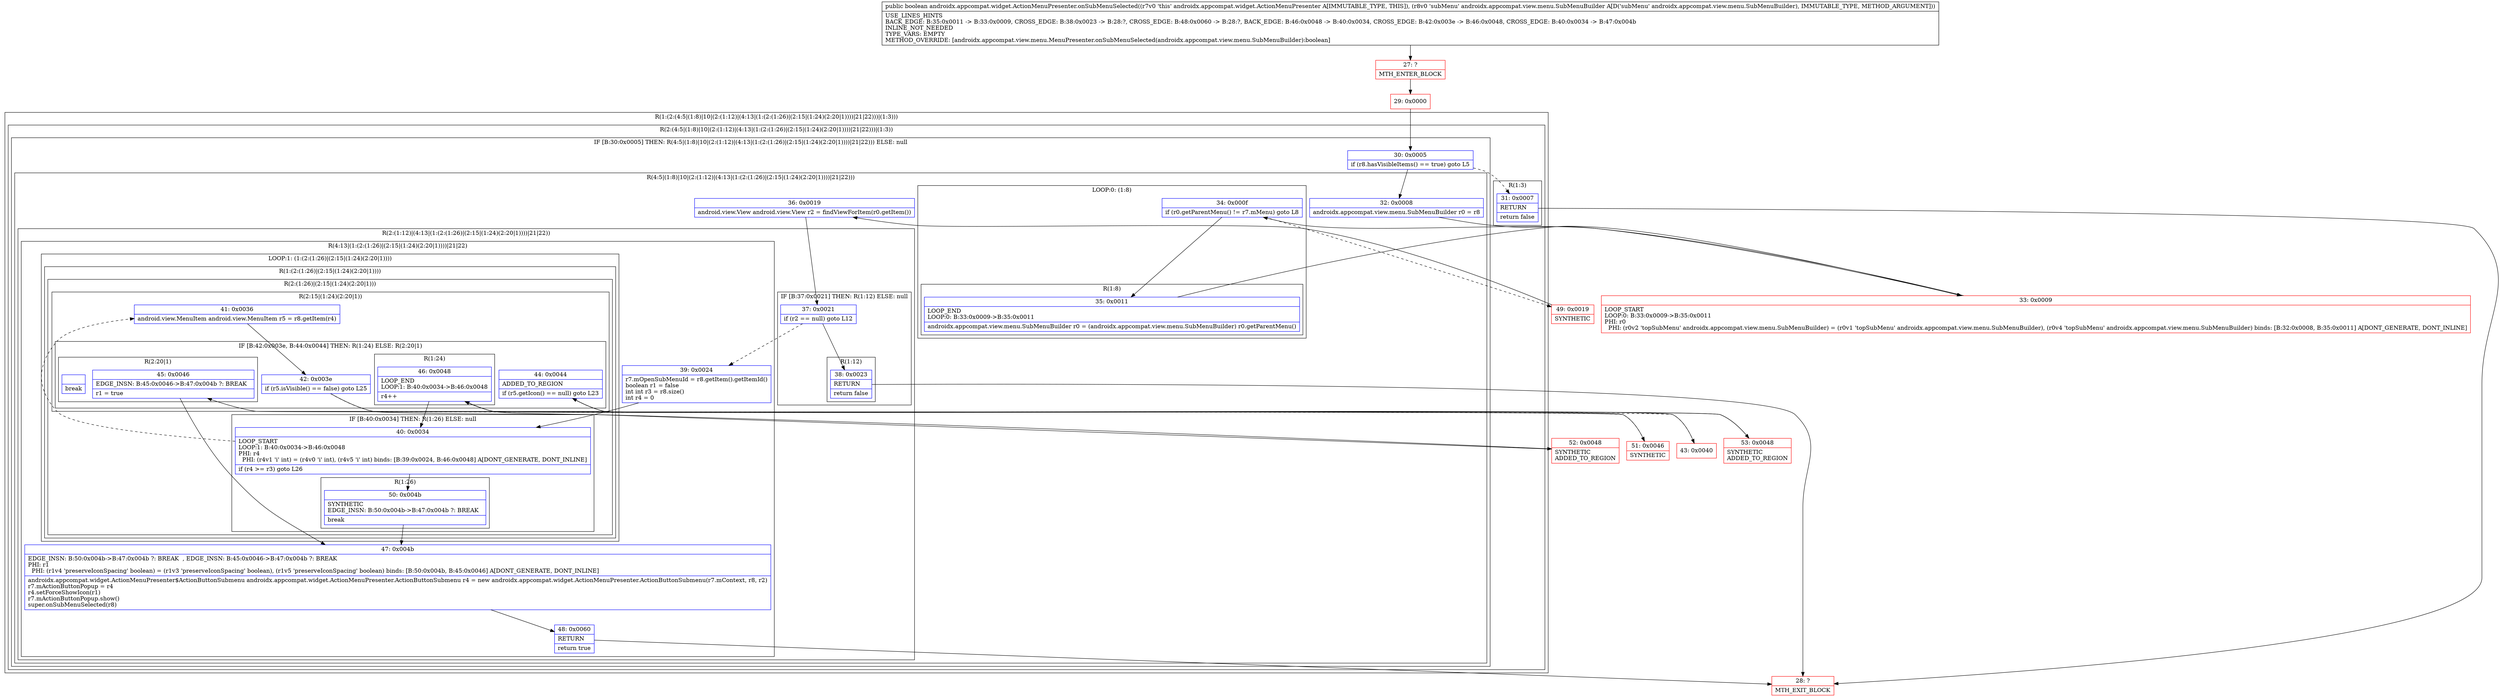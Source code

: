 digraph "CFG forandroidx.appcompat.widget.ActionMenuPresenter.onSubMenuSelected(Landroidx\/appcompat\/view\/menu\/SubMenuBuilder;)Z" {
subgraph cluster_Region_1962345970 {
label = "R(1:(2:(4:5|(1:8)|10|(2:(1:12)|(4:13|(1:(2:(1:26)|(2:15|(1:24)(2:20|1))))|21|22)))|(1:3)))";
node [shape=record,color=blue];
subgraph cluster_Region_1071684076 {
label = "R(2:(4:5|(1:8)|10|(2:(1:12)|(4:13|(1:(2:(1:26)|(2:15|(1:24)(2:20|1))))|21|22)))|(1:3))";
node [shape=record,color=blue];
subgraph cluster_IfRegion_1641100265 {
label = "IF [B:30:0x0005] THEN: R(4:5|(1:8)|10|(2:(1:12)|(4:13|(1:(2:(1:26)|(2:15|(1:24)(2:20|1))))|21|22))) ELSE: null";
node [shape=record,color=blue];
Node_30 [shape=record,label="{30\:\ 0x0005|if (r8.hasVisibleItems() == true) goto L5\l}"];
subgraph cluster_Region_218533403 {
label = "R(4:5|(1:8)|10|(2:(1:12)|(4:13|(1:(2:(1:26)|(2:15|(1:24)(2:20|1))))|21|22)))";
node [shape=record,color=blue];
Node_32 [shape=record,label="{32\:\ 0x0008|androidx.appcompat.view.menu.SubMenuBuilder r0 = r8\l}"];
subgraph cluster_LoopRegion_329820996 {
label = "LOOP:0: (1:8)";
node [shape=record,color=blue];
Node_34 [shape=record,label="{34\:\ 0x000f|if (r0.getParentMenu() != r7.mMenu) goto L8\l}"];
subgraph cluster_Region_58124869 {
label = "R(1:8)";
node [shape=record,color=blue];
Node_35 [shape=record,label="{35\:\ 0x0011|LOOP_END\lLOOP:0: B:33:0x0009\-\>B:35:0x0011\l|androidx.appcompat.view.menu.SubMenuBuilder r0 = (androidx.appcompat.view.menu.SubMenuBuilder) r0.getParentMenu()\l}"];
}
}
Node_36 [shape=record,label="{36\:\ 0x0019|android.view.View android.view.View r2 = findViewForItem(r0.getItem())\l}"];
subgraph cluster_Region_1042063527 {
label = "R(2:(1:12)|(4:13|(1:(2:(1:26)|(2:15|(1:24)(2:20|1))))|21|22))";
node [shape=record,color=blue];
subgraph cluster_IfRegion_1421518857 {
label = "IF [B:37:0x0021] THEN: R(1:12) ELSE: null";
node [shape=record,color=blue];
Node_37 [shape=record,label="{37\:\ 0x0021|if (r2 == null) goto L12\l}"];
subgraph cluster_Region_1921579523 {
label = "R(1:12)";
node [shape=record,color=blue];
Node_38 [shape=record,label="{38\:\ 0x0023|RETURN\l|return false\l}"];
}
}
subgraph cluster_Region_1836417747 {
label = "R(4:13|(1:(2:(1:26)|(2:15|(1:24)(2:20|1))))|21|22)";
node [shape=record,color=blue];
Node_39 [shape=record,label="{39\:\ 0x0024|r7.mOpenSubMenuId = r8.getItem().getItemId()\lboolean r1 = false\lint int r3 = r8.size()\lint r4 = 0\l}"];
subgraph cluster_LoopRegion_1234973255 {
label = "LOOP:1: (1:(2:(1:26)|(2:15|(1:24)(2:20|1))))";
node [shape=record,color=blue];
subgraph cluster_Region_557457126 {
label = "R(1:(2:(1:26)|(2:15|(1:24)(2:20|1))))";
node [shape=record,color=blue];
subgraph cluster_Region_2054724606 {
label = "R(2:(1:26)|(2:15|(1:24)(2:20|1)))";
node [shape=record,color=blue];
subgraph cluster_IfRegion_255925017 {
label = "IF [B:40:0x0034] THEN: R(1:26) ELSE: null";
node [shape=record,color=blue];
Node_40 [shape=record,label="{40\:\ 0x0034|LOOP_START\lLOOP:1: B:40:0x0034\-\>B:46:0x0048\lPHI: r4 \l  PHI: (r4v1 'i' int) = (r4v0 'i' int), (r4v5 'i' int) binds: [B:39:0x0024, B:46:0x0048] A[DONT_GENERATE, DONT_INLINE]\l|if (r4 \>= r3) goto L26\l}"];
subgraph cluster_Region_1335176784 {
label = "R(1:26)";
node [shape=record,color=blue];
Node_50 [shape=record,label="{50\:\ 0x004b|SYNTHETIC\lEDGE_INSN: B:50:0x004b\-\>B:47:0x004b ?: BREAK  \l|break\l}"];
}
}
subgraph cluster_Region_1326999574 {
label = "R(2:15|(1:24)(2:20|1))";
node [shape=record,color=blue];
Node_41 [shape=record,label="{41\:\ 0x0036|android.view.MenuItem android.view.MenuItem r5 = r8.getItem(r4)\l}"];
subgraph cluster_IfRegion_1027633830 {
label = "IF [B:42:0x003e, B:44:0x0044] THEN: R(1:24) ELSE: R(2:20|1)";
node [shape=record,color=blue];
Node_42 [shape=record,label="{42\:\ 0x003e|if (r5.isVisible() == false) goto L25\l}"];
Node_44 [shape=record,label="{44\:\ 0x0044|ADDED_TO_REGION\l|if (r5.getIcon() == null) goto L23\l}"];
subgraph cluster_Region_238682136 {
label = "R(1:24)";
node [shape=record,color=blue];
Node_46 [shape=record,label="{46\:\ 0x0048|LOOP_END\lLOOP:1: B:40:0x0034\-\>B:46:0x0048\l|r4++\l}"];
}
subgraph cluster_Region_1499822586 {
label = "R(2:20|1)";
node [shape=record,color=blue];
Node_45 [shape=record,label="{45\:\ 0x0046|EDGE_INSN: B:45:0x0046\-\>B:47:0x004b ?: BREAK  \l|r1 = true\l}"];
Node_InsnContainer_1739797487 [shape=record,label="{|break\l}"];
}
}
}
}
}
}
Node_47 [shape=record,label="{47\:\ 0x004b|EDGE_INSN: B:50:0x004b\-\>B:47:0x004b ?: BREAK  , EDGE_INSN: B:45:0x0046\-\>B:47:0x004b ?: BREAK  \lPHI: r1 \l  PHI: (r1v4 'preserveIconSpacing' boolean) = (r1v3 'preserveIconSpacing' boolean), (r1v5 'preserveIconSpacing' boolean) binds: [B:50:0x004b, B:45:0x0046] A[DONT_GENERATE, DONT_INLINE]\l|androidx.appcompat.widget.ActionMenuPresenter$ActionButtonSubmenu androidx.appcompat.widget.ActionMenuPresenter.ActionButtonSubmenu r4 = new androidx.appcompat.widget.ActionMenuPresenter.ActionButtonSubmenu(r7.mContext, r8, r2)\lr7.mActionButtonPopup = r4\lr4.setForceShowIcon(r1)\lr7.mActionButtonPopup.show()\lsuper.onSubMenuSelected(r8)\l}"];
Node_48 [shape=record,label="{48\:\ 0x0060|RETURN\l|return true\l}"];
}
}
}
}
subgraph cluster_Region_378522833 {
label = "R(1:3)";
node [shape=record,color=blue];
Node_31 [shape=record,label="{31\:\ 0x0007|RETURN\l|return false\l}"];
}
}
}
Node_27 [shape=record,color=red,label="{27\:\ ?|MTH_ENTER_BLOCK\l}"];
Node_29 [shape=record,color=red,label="{29\:\ 0x0000}"];
Node_28 [shape=record,color=red,label="{28\:\ ?|MTH_EXIT_BLOCK\l}"];
Node_33 [shape=record,color=red,label="{33\:\ 0x0009|LOOP_START\lLOOP:0: B:33:0x0009\-\>B:35:0x0011\lPHI: r0 \l  PHI: (r0v2 'topSubMenu' androidx.appcompat.view.menu.SubMenuBuilder) = (r0v1 'topSubMenu' androidx.appcompat.view.menu.SubMenuBuilder), (r0v4 'topSubMenu' androidx.appcompat.view.menu.SubMenuBuilder) binds: [B:32:0x0008, B:35:0x0011] A[DONT_GENERATE, DONT_INLINE]\l}"];
Node_49 [shape=record,color=red,label="{49\:\ 0x0019|SYNTHETIC\l}"];
Node_43 [shape=record,color=red,label="{43\:\ 0x0040}"];
Node_51 [shape=record,color=red,label="{51\:\ 0x0046|SYNTHETIC\l}"];
Node_53 [shape=record,color=red,label="{53\:\ 0x0048|SYNTHETIC\lADDED_TO_REGION\l}"];
Node_52 [shape=record,color=red,label="{52\:\ 0x0048|SYNTHETIC\lADDED_TO_REGION\l}"];
MethodNode[shape=record,label="{public boolean androidx.appcompat.widget.ActionMenuPresenter.onSubMenuSelected((r7v0 'this' androidx.appcompat.widget.ActionMenuPresenter A[IMMUTABLE_TYPE, THIS]), (r8v0 'subMenu' androidx.appcompat.view.menu.SubMenuBuilder A[D('subMenu' androidx.appcompat.view.menu.SubMenuBuilder), IMMUTABLE_TYPE, METHOD_ARGUMENT]))  | USE_LINES_HINTS\lBACK_EDGE: B:35:0x0011 \-\> B:33:0x0009, CROSS_EDGE: B:38:0x0023 \-\> B:28:?, CROSS_EDGE: B:48:0x0060 \-\> B:28:?, BACK_EDGE: B:46:0x0048 \-\> B:40:0x0034, CROSS_EDGE: B:42:0x003e \-\> B:46:0x0048, CROSS_EDGE: B:40:0x0034 \-\> B:47:0x004b\lINLINE_NOT_NEEDED\lTYPE_VARS: EMPTY\lMETHOD_OVERRIDE: [androidx.appcompat.view.menu.MenuPresenter.onSubMenuSelected(androidx.appcompat.view.menu.SubMenuBuilder):boolean]\l}"];
MethodNode -> Node_27;Node_30 -> Node_31[style=dashed];
Node_30 -> Node_32;
Node_32 -> Node_33;
Node_34 -> Node_35;
Node_34 -> Node_49[style=dashed];
Node_35 -> Node_33;
Node_36 -> Node_37;
Node_37 -> Node_38;
Node_37 -> Node_39[style=dashed];
Node_38 -> Node_28;
Node_39 -> Node_40;
Node_40 -> Node_41[style=dashed];
Node_40 -> Node_50;
Node_50 -> Node_47;
Node_41 -> Node_42;
Node_42 -> Node_43[style=dashed];
Node_42 -> Node_52;
Node_44 -> Node_51[style=dashed];
Node_44 -> Node_53;
Node_46 -> Node_40;
Node_45 -> Node_47;
Node_47 -> Node_48;
Node_48 -> Node_28;
Node_31 -> Node_28;
Node_27 -> Node_29;
Node_29 -> Node_30;
Node_33 -> Node_34;
Node_49 -> Node_36;
Node_43 -> Node_44;
Node_51 -> Node_45;
Node_53 -> Node_46;
Node_52 -> Node_46;
}

